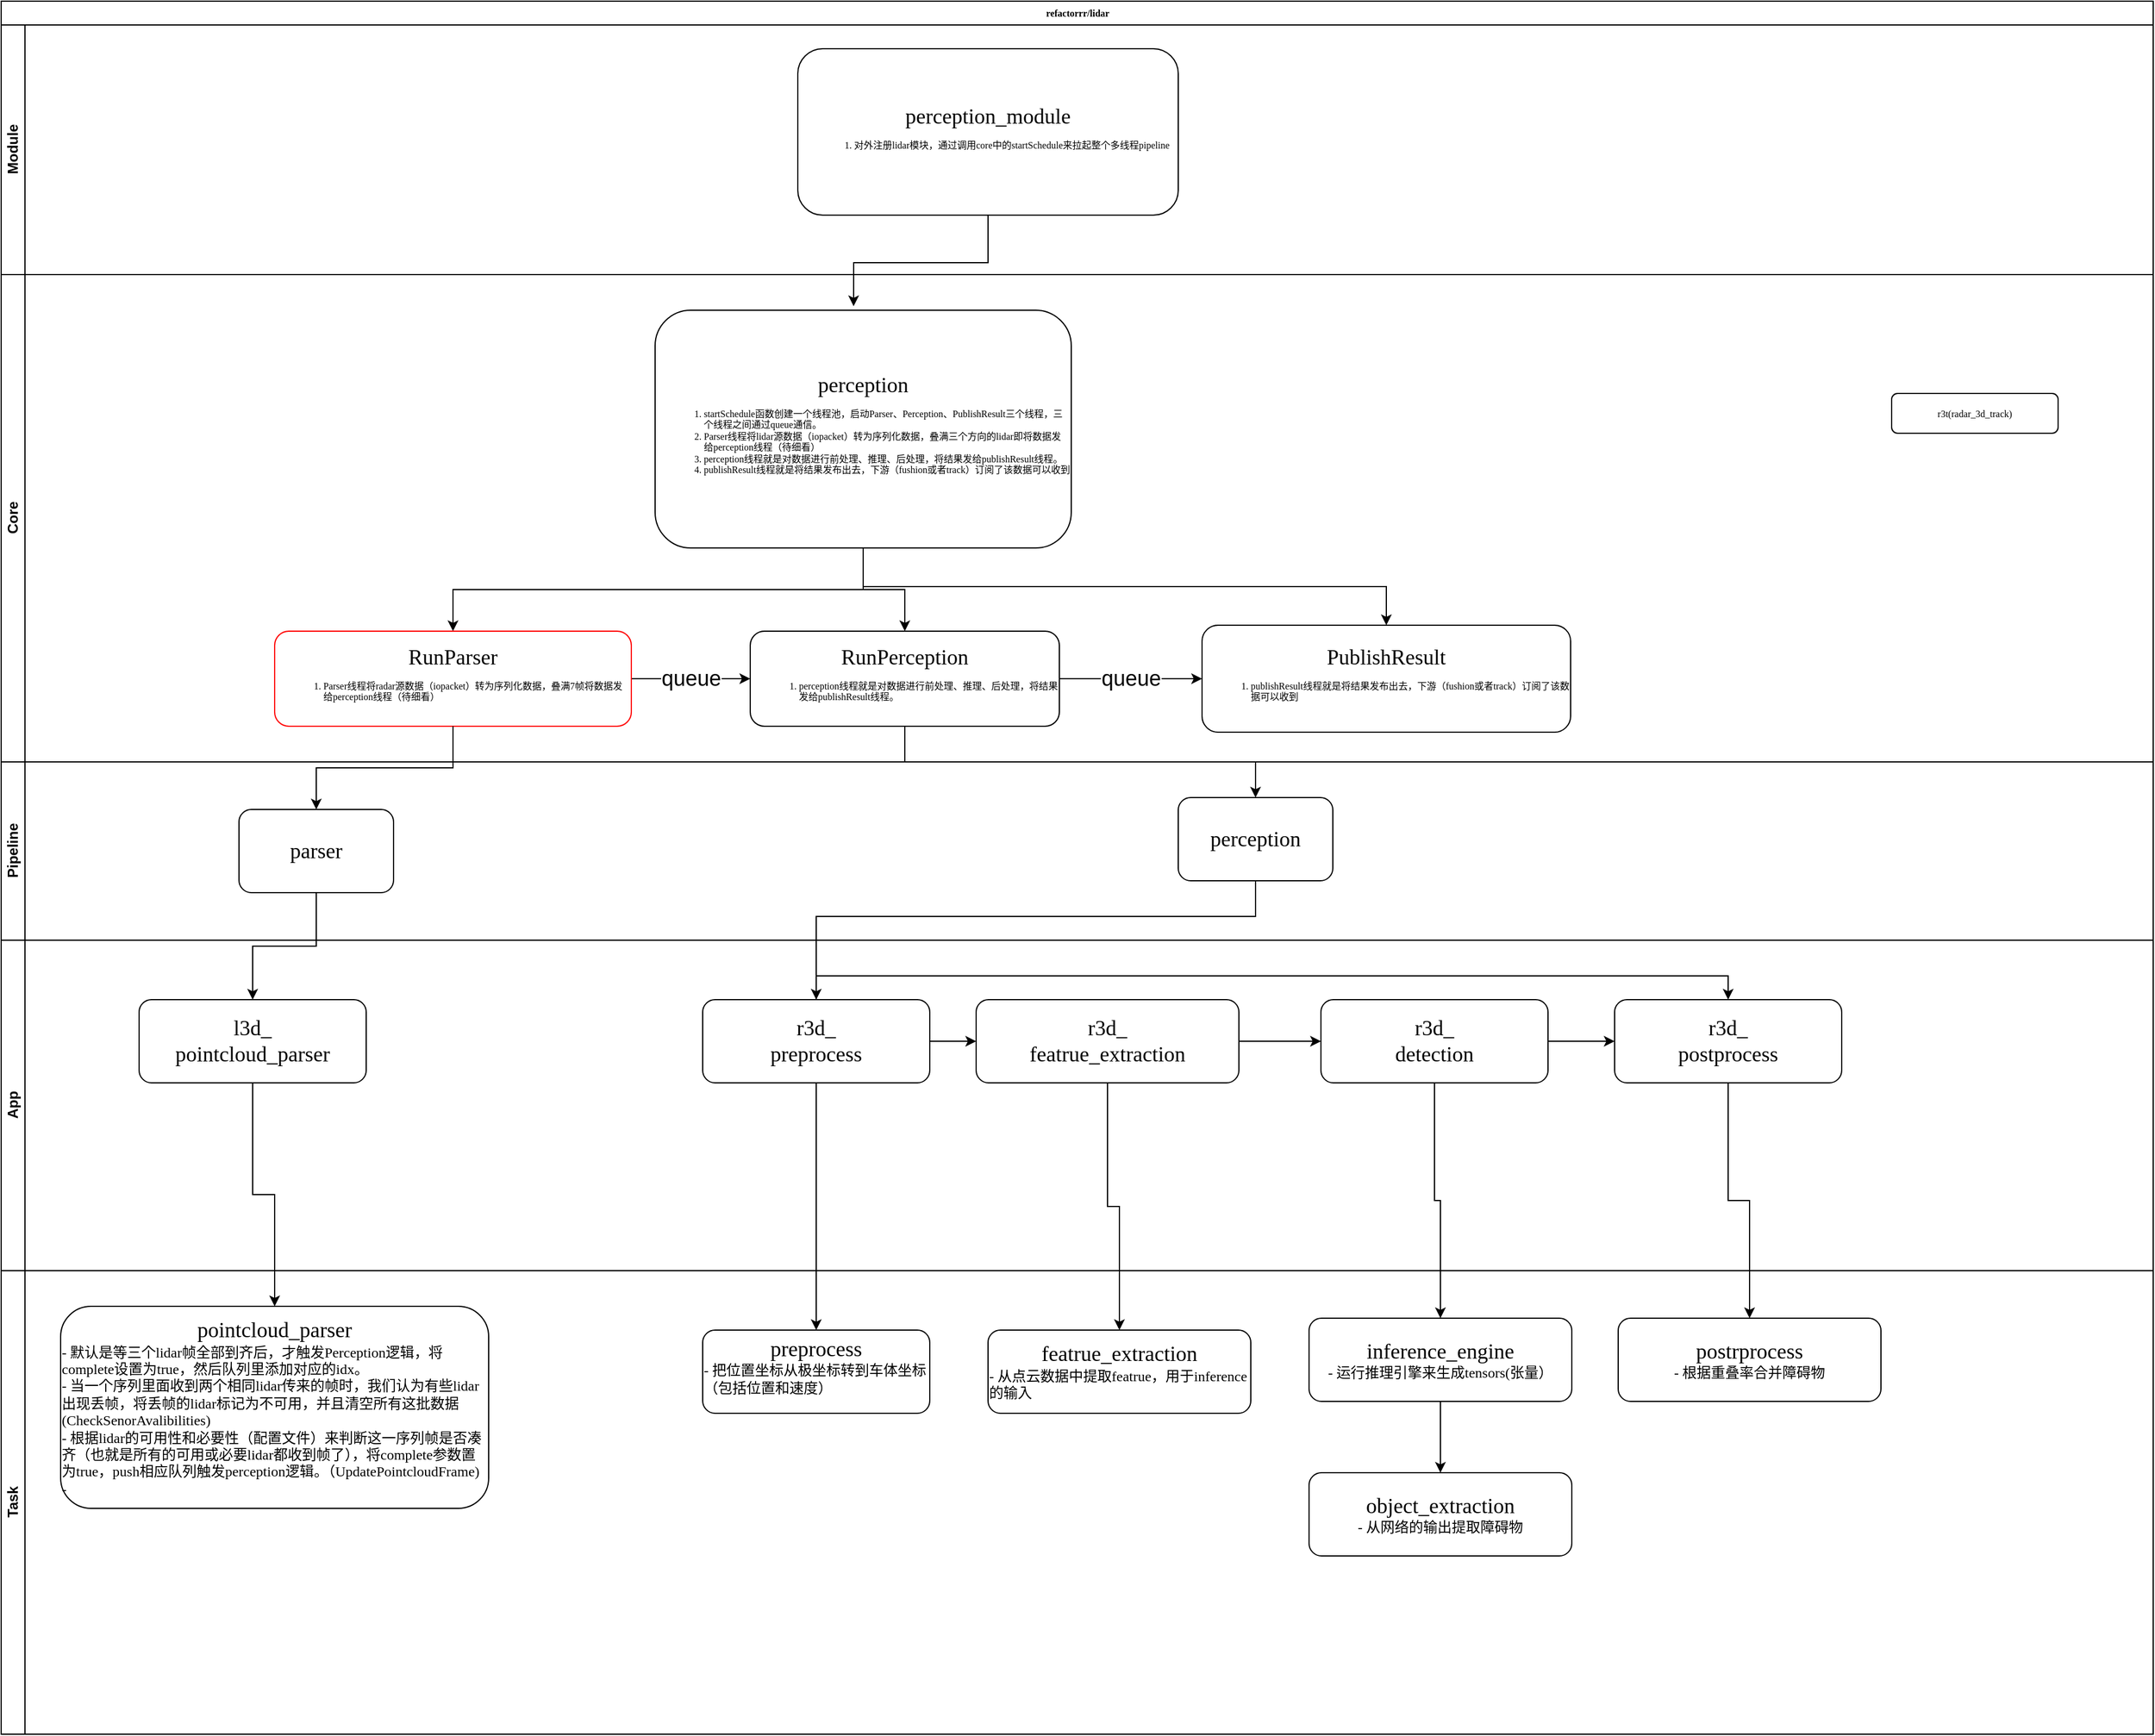 <mxfile version="20.4.0" type="github" pages="2">
  <diagram id="prtHgNgQTEPvFCAcTncT" name="lidar">
    <mxGraphModel dx="901" dy="589" grid="1" gridSize="10" guides="1" tooltips="1" connect="1" arrows="1" fold="1" page="1" pageScale="1" pageWidth="827" pageHeight="1169" math="0" shadow="0">
      <root>
        <mxCell id="0" />
        <mxCell id="1" parent="0" />
        <mxCell id="i9hTqn1LafawCwxlMAOP-1" value="refactorrr/lidar" style="swimlane;html=1;childLayout=stackLayout;horizontal=1;startSize=20;horizontalStack=0;rounded=0;shadow=0;labelBackgroundColor=none;strokeWidth=1;fontFamily=Verdana;fontSize=8;align=center;" vertex="1" parent="1">
          <mxGeometry x="520" y="210" width="1810" height="1458" as="geometry">
            <mxRectangle x="20" y="870" width="70" height="30" as="alternateBounds" />
          </mxGeometry>
        </mxCell>
        <mxCell id="i9hTqn1LafawCwxlMAOP-2" value="Module" style="swimlane;html=1;startSize=20;horizontal=0;" vertex="1" parent="i9hTqn1LafawCwxlMAOP-1">
          <mxGeometry y="20" width="1810" height="210" as="geometry">
            <mxRectangle y="20" width="680" height="30" as="alternateBounds" />
          </mxGeometry>
        </mxCell>
        <mxCell id="i9hTqn1LafawCwxlMAOP-3" value="&lt;font style=&quot;font-size: 18px;&quot;&gt;perception_module&lt;/font&gt;&lt;br&gt;&lt;div style=&quot;text-align: left;&quot;&gt;&lt;ol&gt;&lt;li&gt;对外注册lidar模块，通过调用core中的startSchedule来拉起整个多线程pipeline&lt;/li&gt;&lt;/ol&gt;&lt;/div&gt;" style="rounded=1;whiteSpace=wrap;html=1;shadow=0;labelBackgroundColor=none;strokeWidth=1;fontFamily=Verdana;fontSize=8;align=center;" vertex="1" parent="i9hTqn1LafawCwxlMAOP-2">
          <mxGeometry x="670" y="20" width="320" height="140" as="geometry" />
        </mxCell>
        <mxCell id="i9hTqn1LafawCwxlMAOP-4" value="Core" style="swimlane;html=1;startSize=20;horizontal=0;" vertex="1" parent="i9hTqn1LafawCwxlMAOP-1">
          <mxGeometry y="230" width="1810" height="410" as="geometry">
            <mxRectangle y="20" width="680" height="30" as="alternateBounds" />
          </mxGeometry>
        </mxCell>
        <mxCell id="i9hTqn1LafawCwxlMAOP-5" value="r3t(radar_3d_track)" style="rounded=1;whiteSpace=wrap;html=1;shadow=0;labelBackgroundColor=none;strokeWidth=1;fontFamily=Verdana;fontSize=8;align=center;" vertex="1" parent="i9hTqn1LafawCwxlMAOP-4">
          <mxGeometry x="1590" y="100" width="140" height="33.5" as="geometry" />
        </mxCell>
        <mxCell id="i9hTqn1LafawCwxlMAOP-6" style="edgeStyle=orthogonalEdgeStyle;rounded=0;orthogonalLoop=1;jettySize=auto;html=1;exitX=0.5;exitY=1;exitDx=0;exitDy=0;entryX=0.5;entryY=0;entryDx=0;entryDy=0;fontSize=18;" edge="1" parent="i9hTqn1LafawCwxlMAOP-4" source="i9hTqn1LafawCwxlMAOP-9" target="i9hTqn1LafawCwxlMAOP-13">
          <mxGeometry relative="1" as="geometry" />
        </mxCell>
        <mxCell id="i9hTqn1LafawCwxlMAOP-7" style="edgeStyle=orthogonalEdgeStyle;rounded=0;orthogonalLoop=1;jettySize=auto;html=1;exitX=0.5;exitY=1;exitDx=0;exitDy=0;fontSize=18;" edge="1" parent="i9hTqn1LafawCwxlMAOP-4" source="i9hTqn1LafawCwxlMAOP-9" target="i9hTqn1LafawCwxlMAOP-11">
          <mxGeometry relative="1" as="geometry" />
        </mxCell>
        <mxCell id="i9hTqn1LafawCwxlMAOP-8" style="edgeStyle=orthogonalEdgeStyle;rounded=0;orthogonalLoop=1;jettySize=auto;html=1;exitX=0.5;exitY=1;exitDx=0;exitDy=0;fontSize=18;" edge="1" parent="i9hTqn1LafawCwxlMAOP-4" source="i9hTqn1LafawCwxlMAOP-9" target="i9hTqn1LafawCwxlMAOP-14">
          <mxGeometry relative="1" as="geometry" />
        </mxCell>
        <mxCell id="i9hTqn1LafawCwxlMAOP-9" value="&lt;font style=&quot;font-size: 18px;&quot;&gt;perception&lt;/font&gt;&lt;br&gt;&lt;div style=&quot;text-align: left;&quot;&gt;&lt;ol&gt;&lt;li&gt;&lt;span style=&quot;background-color: initial;&quot;&gt;startSchedule函数创建一个线程池，启动Parser、Perception、PublishResult三个线程，三个线程之间通过queue通信。&lt;/span&gt;&lt;/li&gt;&lt;li&gt;&lt;span style=&quot;background-color: initial;&quot;&gt;Parser线程将lidar源数据（iopacket）转为序列化数据，叠满三个方向的lidar即将数据发给perception线程（待细看）&lt;/span&gt;&lt;/li&gt;&lt;li&gt;&lt;span style=&quot;background-color: initial;&quot;&gt;perception线程就是对数据进行前处理、推理、后处理，将结果发给publishResult线程。&lt;/span&gt;&lt;/li&gt;&lt;li&gt;&lt;span style=&quot;background-color: initial;&quot;&gt;publishResult线程就是将结果发布出去，下游（fushion或者track）订阅了该数据可以收到&lt;/span&gt;&lt;/li&gt;&lt;/ol&gt;&lt;/div&gt;" style="rounded=1;whiteSpace=wrap;html=1;shadow=0;labelBackgroundColor=none;strokeWidth=1;fontFamily=Verdana;fontSize=8;align=center;" vertex="1" parent="i9hTqn1LafawCwxlMAOP-4">
          <mxGeometry x="550" y="30" width="350" height="200" as="geometry" />
        </mxCell>
        <mxCell id="i9hTqn1LafawCwxlMAOP-10" value="queue" style="edgeStyle=orthogonalEdgeStyle;rounded=0;orthogonalLoop=1;jettySize=auto;html=1;exitX=1;exitY=0.5;exitDx=0;exitDy=0;entryX=0;entryY=0.5;entryDx=0;entryDy=0;fontSize=18;" edge="1" parent="i9hTqn1LafawCwxlMAOP-4" source="i9hTqn1LafawCwxlMAOP-11" target="i9hTqn1LafawCwxlMAOP-14">
          <mxGeometry relative="1" as="geometry" />
        </mxCell>
        <mxCell id="i9hTqn1LafawCwxlMAOP-11" value="&lt;font style=&quot;font-size: 18px;&quot;&gt;RunPerception&lt;/font&gt;&lt;br&gt;&lt;div style=&quot;text-align: left;&quot;&gt;&lt;ol&gt;&lt;li&gt;&lt;span style=&quot;background-color: initial;&quot;&gt;perception线程就是对数据进行前处理、推理、后处理，将结果发给publishResult线程。&lt;/span&gt;&lt;br&gt;&lt;/li&gt;&lt;/ol&gt;&lt;/div&gt;" style="rounded=1;whiteSpace=wrap;html=1;shadow=0;labelBackgroundColor=none;strokeWidth=1;fontFamily=Verdana;fontSize=8;align=center;" vertex="1" parent="i9hTqn1LafawCwxlMAOP-4">
          <mxGeometry x="630" y="300" width="260" height="80" as="geometry" />
        </mxCell>
        <mxCell id="i9hTqn1LafawCwxlMAOP-12" value="queue" style="edgeStyle=orthogonalEdgeStyle;rounded=0;orthogonalLoop=1;jettySize=auto;html=1;exitX=1;exitY=0.5;exitDx=0;exitDy=0;entryX=0;entryY=0.5;entryDx=0;entryDy=0;fontSize=18;" edge="1" parent="i9hTqn1LafawCwxlMAOP-4" source="i9hTqn1LafawCwxlMAOP-13" target="i9hTqn1LafawCwxlMAOP-11">
          <mxGeometry relative="1" as="geometry" />
        </mxCell>
        <mxCell id="i9hTqn1LafawCwxlMAOP-13" value="&lt;font style=&quot;font-size: 18px;&quot;&gt;RunParser&lt;/font&gt;&lt;br&gt;&lt;div style=&quot;text-align: left;&quot;&gt;&lt;ol&gt;&lt;li&gt;&lt;span style=&quot;background-color: initial;&quot;&gt;Parser线程将radar源数据（iopacket）转为序列化数据，叠满7帧将数据发给perception线程（待细看）&lt;/span&gt;&lt;br&gt;&lt;/li&gt;&lt;/ol&gt;&lt;/div&gt;" style="rounded=1;whiteSpace=wrap;html=1;shadow=0;labelBackgroundColor=none;strokeWidth=1;fontFamily=Verdana;fontSize=8;align=center;strokeColor=#FF0000;" vertex="1" parent="i9hTqn1LafawCwxlMAOP-4">
          <mxGeometry x="230" y="300" width="300" height="80" as="geometry" />
        </mxCell>
        <mxCell id="i9hTqn1LafawCwxlMAOP-14" value="&lt;font style=&quot;font-size: 18px;&quot;&gt;PublishResult&lt;/font&gt;&lt;br&gt;&lt;div style=&quot;text-align: left;&quot;&gt;&lt;ol&gt;&lt;li&gt;&lt;span style=&quot;background-color: initial;&quot;&gt;publishResult线程就是将结果发布出去，下游（fushion或者track）订阅了该数据可以收到&lt;/span&gt;&lt;br&gt;&lt;/li&gt;&lt;/ol&gt;&lt;/div&gt;" style="rounded=1;whiteSpace=wrap;html=1;shadow=0;labelBackgroundColor=none;strokeWidth=1;fontFamily=Verdana;fontSize=8;align=center;" vertex="1" parent="i9hTqn1LafawCwxlMAOP-4">
          <mxGeometry x="1010" y="295" width="310" height="90" as="geometry" />
        </mxCell>
        <mxCell id="i9hTqn1LafawCwxlMAOP-15" value="Pipeline" style="swimlane;html=1;startSize=20;horizontal=0;" vertex="1" parent="i9hTqn1LafawCwxlMAOP-1">
          <mxGeometry y="640" width="1810" height="150" as="geometry">
            <mxRectangle y="20" width="680" height="30" as="alternateBounds" />
          </mxGeometry>
        </mxCell>
        <mxCell id="i9hTqn1LafawCwxlMAOP-16" value="&lt;font style=&quot;font-size: 18px;&quot;&gt;parser&lt;br&gt;&lt;/font&gt;" style="rounded=1;whiteSpace=wrap;html=1;shadow=0;labelBackgroundColor=none;strokeWidth=1;fontFamily=Verdana;fontSize=8;align=center;" vertex="1" parent="i9hTqn1LafawCwxlMAOP-15">
          <mxGeometry x="200" y="40" width="130" height="70" as="geometry" />
        </mxCell>
        <mxCell id="i9hTqn1LafawCwxlMAOP-17" value="&lt;font style=&quot;font-size: 18px;&quot;&gt;perception&lt;br&gt;&lt;/font&gt;" style="rounded=1;whiteSpace=wrap;html=1;shadow=0;labelBackgroundColor=none;strokeWidth=1;fontFamily=Verdana;fontSize=8;align=center;" vertex="1" parent="i9hTqn1LafawCwxlMAOP-15">
          <mxGeometry x="990" y="30" width="130" height="70" as="geometry" />
        </mxCell>
        <mxCell id="i9hTqn1LafawCwxlMAOP-18" value="App" style="swimlane;html=1;startSize=20;horizontal=0;" vertex="1" parent="i9hTqn1LafawCwxlMAOP-1">
          <mxGeometry y="790" width="1810" height="278" as="geometry" />
        </mxCell>
        <mxCell id="i9hTqn1LafawCwxlMAOP-20" value="&lt;font style=&quot;font-size: 18px;&quot;&gt;l3d_&lt;br&gt;pointcloud_parser&lt;br&gt;&lt;/font&gt;" style="rounded=1;whiteSpace=wrap;html=1;shadow=0;labelBackgroundColor=none;strokeWidth=1;fontFamily=Verdana;fontSize=8;align=center;" vertex="1" parent="i9hTqn1LafawCwxlMAOP-18">
          <mxGeometry x="116" y="50" width="191" height="70" as="geometry" />
        </mxCell>
        <mxCell id="i9hTqn1LafawCwxlMAOP-22" style="edgeStyle=orthogonalEdgeStyle;rounded=0;orthogonalLoop=1;jettySize=auto;html=1;exitX=1;exitY=0.5;exitDx=0;exitDy=0;entryX=0;entryY=0.5;entryDx=0;entryDy=0;fontSize=12;" edge="1" parent="i9hTqn1LafawCwxlMAOP-18" source="i9hTqn1LafawCwxlMAOP-24" target="i9hTqn1LafawCwxlMAOP-26">
          <mxGeometry relative="1" as="geometry" />
        </mxCell>
        <mxCell id="i9hTqn1LafawCwxlMAOP-23" style="edgeStyle=orthogonalEdgeStyle;rounded=0;orthogonalLoop=1;jettySize=auto;html=1;exitX=0.5;exitY=0;exitDx=0;exitDy=0;entryX=0.5;entryY=0;entryDx=0;entryDy=0;fontSize=12;" edge="1" parent="i9hTqn1LafawCwxlMAOP-18" source="i9hTqn1LafawCwxlMAOP-24" target="i9hTqn1LafawCwxlMAOP-29">
          <mxGeometry relative="1" as="geometry" />
        </mxCell>
        <mxCell id="i9hTqn1LafawCwxlMAOP-24" value="&lt;font style=&quot;font-size: 18px;&quot;&gt;r3d_&lt;br&gt;preprocess&lt;br&gt;&lt;/font&gt;" style="rounded=1;whiteSpace=wrap;html=1;shadow=0;labelBackgroundColor=none;strokeWidth=1;fontFamily=Verdana;fontSize=8;align=center;" vertex="1" parent="i9hTqn1LafawCwxlMAOP-18">
          <mxGeometry x="590" y="50" width="191" height="70" as="geometry" />
        </mxCell>
        <mxCell id="i9hTqn1LafawCwxlMAOP-25" style="edgeStyle=orthogonalEdgeStyle;rounded=0;orthogonalLoop=1;jettySize=auto;html=1;exitX=1;exitY=0.5;exitDx=0;exitDy=0;entryX=0;entryY=0.5;entryDx=0;entryDy=0;fontSize=12;" edge="1" parent="i9hTqn1LafawCwxlMAOP-18" source="i9hTqn1LafawCwxlMAOP-26" target="i9hTqn1LafawCwxlMAOP-28">
          <mxGeometry relative="1" as="geometry" />
        </mxCell>
        <mxCell id="i9hTqn1LafawCwxlMAOP-26" value="&lt;font style=&quot;font-size: 18px;&quot;&gt;r3d_&lt;br&gt;featrue_extraction&lt;br&gt;&lt;/font&gt;" style="rounded=1;whiteSpace=wrap;html=1;shadow=0;labelBackgroundColor=none;strokeWidth=1;fontFamily=Verdana;fontSize=8;align=center;" vertex="1" parent="i9hTqn1LafawCwxlMAOP-18">
          <mxGeometry x="820" y="50" width="221" height="70" as="geometry" />
        </mxCell>
        <mxCell id="i9hTqn1LafawCwxlMAOP-27" style="edgeStyle=orthogonalEdgeStyle;rounded=0;orthogonalLoop=1;jettySize=auto;html=1;exitX=1;exitY=0.5;exitDx=0;exitDy=0;entryX=0;entryY=0.5;entryDx=0;entryDy=0;fontSize=12;" edge="1" parent="i9hTqn1LafawCwxlMAOP-18" source="i9hTqn1LafawCwxlMAOP-28" target="i9hTqn1LafawCwxlMAOP-29">
          <mxGeometry relative="1" as="geometry" />
        </mxCell>
        <mxCell id="i9hTqn1LafawCwxlMAOP-28" value="&lt;font style=&quot;font-size: 18px;&quot;&gt;r3d_&lt;br&gt;detection&lt;br&gt;&lt;/font&gt;" style="rounded=1;whiteSpace=wrap;html=1;shadow=0;labelBackgroundColor=none;strokeWidth=1;fontFamily=Verdana;fontSize=8;align=center;" vertex="1" parent="i9hTqn1LafawCwxlMAOP-18">
          <mxGeometry x="1110" y="50" width="191" height="70" as="geometry" />
        </mxCell>
        <mxCell id="i9hTqn1LafawCwxlMAOP-29" value="&lt;font style=&quot;font-size: 18px;&quot;&gt;r3d_&lt;br&gt;postprocess&lt;br&gt;&lt;/font&gt;" style="rounded=1;whiteSpace=wrap;html=1;shadow=0;labelBackgroundColor=none;strokeWidth=1;fontFamily=Verdana;fontSize=8;align=center;" vertex="1" parent="i9hTqn1LafawCwxlMAOP-18">
          <mxGeometry x="1357" y="50" width="191" height="70" as="geometry" />
        </mxCell>
        <mxCell id="i9hTqn1LafawCwxlMAOP-30" value="Task" style="swimlane;html=1;startSize=20;horizontal=0;" vertex="1" parent="i9hTqn1LafawCwxlMAOP-1">
          <mxGeometry y="1068" width="1810" height="390" as="geometry" />
        </mxCell>
        <mxCell id="i9hTqn1LafawCwxlMAOP-32" value="&lt;font style=&quot;&quot;&gt;&lt;span style=&quot;font-size: 18px;&quot;&gt;pointcloud_parser&lt;/span&gt;&lt;br&gt;&lt;div style=&quot;font-size: 12px; text-align: left;&quot;&gt;&lt;span style=&quot;background-color: initial;&quot;&gt;- 默认是等三个lidar帧全部到齐后，才&lt;/span&gt;&lt;span style=&quot;background-color: initial;&quot;&gt;触发Perception逻辑，将complete设置为true，然后队列里添加对应的idx。&lt;/span&gt;&lt;/div&gt;&lt;div style=&quot;font-size: 12px; text-align: left;&quot;&gt;- 当一个序列里面收到两个相同lidar传来的帧时，我们认为有些lidar出现丢帧，将丢帧的lidar标记为不可用，并且清空所有这批数据(CheckSenorAvalibilities)&lt;/div&gt;&lt;div style=&quot;font-size: 12px; text-align: left;&quot;&gt;- 根据lidar的可用性和必要性（配置文件）来判断这一序列帧是否凑齐（也就是所有的可用或必要lidar都收到帧了），将complete参数置为true，push相应队列触发&lt;span style=&quot;background-color: initial;&quot;&gt;perception逻辑。（UpdatePointcloudFrame)&lt;/span&gt;&lt;/div&gt;&lt;div style=&quot;font-size: 12px; text-align: left;&quot;&gt;&lt;span style=&quot;background-color: initial;&quot;&gt;-&amp;nbsp;&lt;/span&gt;&lt;/div&gt;&lt;/font&gt;" style="rounded=1;whiteSpace=wrap;html=1;shadow=0;labelBackgroundColor=none;strokeWidth=1;fontFamily=Verdana;fontSize=8;align=center;" vertex="1" parent="i9hTqn1LafawCwxlMAOP-30">
          <mxGeometry x="50" y="30" width="360" height="170" as="geometry" />
        </mxCell>
        <mxCell id="i9hTqn1LafawCwxlMAOP-33" value="&lt;font style=&quot;&quot;&gt;&lt;span style=&quot;font-size: 18px;&quot;&gt;preprocess&lt;/span&gt;&lt;br&gt;&lt;div style=&quot;text-align: left;&quot;&gt;&lt;span style=&quot;background-color: initial;&quot;&gt;&lt;font style=&quot;font-size: 12px;&quot;&gt;- 把位置坐标从极坐标转到车体坐标（包括位置和速度）&lt;/font&gt;&lt;/span&gt;&lt;/div&gt;&lt;br&gt;&lt;/font&gt;" style="rounded=1;whiteSpace=wrap;html=1;shadow=0;labelBackgroundColor=none;strokeWidth=1;fontFamily=Verdana;fontSize=8;align=center;" vertex="1" parent="i9hTqn1LafawCwxlMAOP-30">
          <mxGeometry x="590" y="50" width="191" height="70" as="geometry" />
        </mxCell>
        <mxCell id="i9hTqn1LafawCwxlMAOP-34" value="&lt;font style=&quot;&quot;&gt;&lt;span style=&quot;font-size: 18px;&quot;&gt;featrue_extraction&lt;/span&gt;&lt;br&gt;&lt;div style=&quot;text-align: left;&quot;&gt;&lt;span style=&quot;background-color: initial;&quot;&gt;&lt;font style=&quot;font-size: 12px;&quot;&gt;- 从点云数据中提取featrue，用于inference的输入&lt;/font&gt;&lt;/span&gt;&lt;/div&gt;&lt;/font&gt;" style="rounded=1;whiteSpace=wrap;html=1;shadow=0;labelBackgroundColor=none;strokeWidth=1;fontFamily=Verdana;fontSize=8;align=center;" vertex="1" parent="i9hTqn1LafawCwxlMAOP-30">
          <mxGeometry x="830" y="50" width="221" height="70" as="geometry" />
        </mxCell>
        <mxCell id="i9hTqn1LafawCwxlMAOP-35" style="edgeStyle=orthogonalEdgeStyle;rounded=0;orthogonalLoop=1;jettySize=auto;html=1;exitX=0.5;exitY=1;exitDx=0;exitDy=0;entryX=0.5;entryY=0;entryDx=0;entryDy=0;fontSize=12;" edge="1" parent="i9hTqn1LafawCwxlMAOP-30" source="i9hTqn1LafawCwxlMAOP-36" target="i9hTqn1LafawCwxlMAOP-37">
          <mxGeometry relative="1" as="geometry" />
        </mxCell>
        <mxCell id="i9hTqn1LafawCwxlMAOP-36" value="&lt;font style=&quot;&quot;&gt;&lt;span style=&quot;font-size: 18px;&quot;&gt;inference_engine&lt;/span&gt;&lt;br&gt;&lt;div style=&quot;text-align: left;&quot;&gt;&lt;span style=&quot;background-color: initial;&quot;&gt;&lt;font style=&quot;font-size: 12px;&quot;&gt;- 运行推理引擎来生成tensors(张量）&lt;/font&gt;&lt;/span&gt;&lt;/div&gt;&lt;/font&gt;" style="rounded=1;whiteSpace=wrap;html=1;shadow=0;labelBackgroundColor=none;strokeWidth=1;fontFamily=Verdana;fontSize=8;align=center;" vertex="1" parent="i9hTqn1LafawCwxlMAOP-30">
          <mxGeometry x="1100" y="40" width="221" height="70" as="geometry" />
        </mxCell>
        <mxCell id="i9hTqn1LafawCwxlMAOP-37" value="&lt;font style=&quot;&quot;&gt;&lt;span style=&quot;font-size: 18px;&quot;&gt;object_extraction&lt;/span&gt;&lt;br&gt;&lt;div style=&quot;text-align: left;&quot;&gt;&lt;span style=&quot;background-color: initial;&quot;&gt;&lt;font style=&quot;font-size: 12px;&quot;&gt;- 从网络的输出提取障碍物&lt;/font&gt;&lt;/span&gt;&lt;/div&gt;&lt;/font&gt;" style="rounded=1;whiteSpace=wrap;html=1;shadow=0;labelBackgroundColor=none;strokeWidth=1;fontFamily=Verdana;fontSize=8;align=center;" vertex="1" parent="i9hTqn1LafawCwxlMAOP-30">
          <mxGeometry x="1100" y="170" width="221" height="70" as="geometry" />
        </mxCell>
        <mxCell id="i9hTqn1LafawCwxlMAOP-38" value="&lt;font style=&quot;&quot;&gt;&lt;span style=&quot;font-size: 18px;&quot;&gt;postrprocess&lt;/span&gt;&lt;br&gt;&lt;div style=&quot;text-align: left;&quot;&gt;&lt;span style=&quot;background-color: initial;&quot;&gt;&lt;font style=&quot;font-size: 12px;&quot;&gt;- 根据重叠率合并障碍物&lt;/font&gt;&lt;/span&gt;&lt;/div&gt;&lt;/font&gt;" style="rounded=1;whiteSpace=wrap;html=1;shadow=0;labelBackgroundColor=none;strokeWidth=1;fontFamily=Verdana;fontSize=8;align=center;" vertex="1" parent="i9hTqn1LafawCwxlMAOP-30">
          <mxGeometry x="1360" y="40" width="221" height="70" as="geometry" />
        </mxCell>
        <mxCell id="i9hTqn1LafawCwxlMAOP-39" style="edgeStyle=orthogonalEdgeStyle;rounded=0;orthogonalLoop=1;jettySize=auto;html=1;entryX=0.5;entryY=0;entryDx=0;entryDy=0;fontSize=18;" edge="1" parent="i9hTqn1LafawCwxlMAOP-1" source="i9hTqn1LafawCwxlMAOP-16" target="i9hTqn1LafawCwxlMAOP-20">
          <mxGeometry relative="1" as="geometry" />
        </mxCell>
        <mxCell id="i9hTqn1LafawCwxlMAOP-42" style="edgeStyle=orthogonalEdgeStyle;rounded=0;orthogonalLoop=1;jettySize=auto;html=1;exitX=0.5;exitY=1;exitDx=0;exitDy=0;entryX=0.5;entryY=0;entryDx=0;entryDy=0;fontSize=18;" edge="1" parent="i9hTqn1LafawCwxlMAOP-1" source="i9hTqn1LafawCwxlMAOP-13" target="i9hTqn1LafawCwxlMAOP-16">
          <mxGeometry relative="1" as="geometry" />
        </mxCell>
        <mxCell id="i9hTqn1LafawCwxlMAOP-43" style="edgeStyle=orthogonalEdgeStyle;rounded=0;orthogonalLoop=1;jettySize=auto;html=1;exitX=0.5;exitY=1;exitDx=0;exitDy=0;fontSize=18;" edge="1" parent="i9hTqn1LafawCwxlMAOP-1" source="i9hTqn1LafawCwxlMAOP-11" target="i9hTqn1LafawCwxlMAOP-17">
          <mxGeometry relative="1" as="geometry" />
        </mxCell>
        <mxCell id="i9hTqn1LafawCwxlMAOP-44" style="edgeStyle=orthogonalEdgeStyle;rounded=0;orthogonalLoop=1;jettySize=auto;html=1;exitX=0.5;exitY=1;exitDx=0;exitDy=0;entryX=0.5;entryY=0;entryDx=0;entryDy=0;fontSize=18;" edge="1" parent="i9hTqn1LafawCwxlMAOP-1" source="i9hTqn1LafawCwxlMAOP-17" target="i9hTqn1LafawCwxlMAOP-24">
          <mxGeometry relative="1" as="geometry">
            <Array as="points">
              <mxPoint x="1055" y="770" />
              <mxPoint x="686" y="770" />
            </Array>
          </mxGeometry>
        </mxCell>
        <mxCell id="i9hTqn1LafawCwxlMAOP-45" style="edgeStyle=orthogonalEdgeStyle;rounded=0;orthogonalLoop=1;jettySize=auto;html=1;exitX=0.5;exitY=1;exitDx=0;exitDy=0;entryX=0.5;entryY=0;entryDx=0;entryDy=0;fontSize=18;" edge="1" parent="i9hTqn1LafawCwxlMAOP-1" source="i9hTqn1LafawCwxlMAOP-24" target="i9hTqn1LafawCwxlMAOP-33">
          <mxGeometry relative="1" as="geometry" />
        </mxCell>
        <mxCell id="i9hTqn1LafawCwxlMAOP-46" style="edgeStyle=orthogonalEdgeStyle;rounded=0;orthogonalLoop=1;jettySize=auto;html=1;exitX=0.5;exitY=1;exitDx=0;exitDy=0;fontSize=12;" edge="1" parent="i9hTqn1LafawCwxlMAOP-1" source="i9hTqn1LafawCwxlMAOP-26" target="i9hTqn1LafawCwxlMAOP-34">
          <mxGeometry relative="1" as="geometry" />
        </mxCell>
        <mxCell id="i9hTqn1LafawCwxlMAOP-47" style="edgeStyle=orthogonalEdgeStyle;rounded=0;orthogonalLoop=1;jettySize=auto;html=1;exitX=0.5;exitY=1;exitDx=0;exitDy=0;entryX=0.5;entryY=0;entryDx=0;entryDy=0;fontSize=12;" edge="1" parent="i9hTqn1LafawCwxlMAOP-1" source="i9hTqn1LafawCwxlMAOP-28" target="i9hTqn1LafawCwxlMAOP-36">
          <mxGeometry relative="1" as="geometry" />
        </mxCell>
        <mxCell id="i9hTqn1LafawCwxlMAOP-48" style="edgeStyle=orthogonalEdgeStyle;rounded=0;orthogonalLoop=1;jettySize=auto;html=1;exitX=0.5;exitY=1;exitDx=0;exitDy=0;fontSize=12;" edge="1" parent="i9hTqn1LafawCwxlMAOP-1" source="i9hTqn1LafawCwxlMAOP-29" target="i9hTqn1LafawCwxlMAOP-38">
          <mxGeometry relative="1" as="geometry" />
        </mxCell>
        <mxCell id="i9hTqn1LafawCwxlMAOP-49" style="edgeStyle=orthogonalEdgeStyle;rounded=0;orthogonalLoop=1;jettySize=auto;html=1;exitX=0.5;exitY=1;exitDx=0;exitDy=0;entryX=0.477;entryY=-0.017;entryDx=0;entryDy=0;entryPerimeter=0;fontSize=12;" edge="1" parent="i9hTqn1LafawCwxlMAOP-1" source="i9hTqn1LafawCwxlMAOP-3" target="i9hTqn1LafawCwxlMAOP-9">
          <mxGeometry relative="1" as="geometry" />
        </mxCell>
        <mxCell id="i9hTqn1LafawCwxlMAOP-50" style="edgeStyle=orthogonalEdgeStyle;rounded=0;orthogonalLoop=1;jettySize=auto;html=1;exitX=0.5;exitY=1;exitDx=0;exitDy=0;entryX=0.5;entryY=0;entryDx=0;entryDy=0;fontSize=12;" edge="1" parent="i9hTqn1LafawCwxlMAOP-1" source="i9hTqn1LafawCwxlMAOP-20" target="i9hTqn1LafawCwxlMAOP-32">
          <mxGeometry relative="1" as="geometry" />
        </mxCell>
      </root>
    </mxGraphModel>
  </diagram>
  <diagram id="Sb44eqpUz6qDXengAbje" name="radar_nn">
    <mxGraphModel dx="1001" dy="654" grid="1" gridSize="10" guides="1" tooltips="1" connect="1" arrows="1" fold="1" page="1" pageScale="1" pageWidth="827" pageHeight="1169" math="0" shadow="0">
      <root>
        <mxCell id="0" />
        <mxCell id="1" parent="0" />
        <mxCell id="dRzGXTFHlpWNeI_Sd_36-51" value="refactorrr/Radar_nn" style="swimlane;html=1;childLayout=stackLayout;horizontal=1;startSize=20;horizontalStack=0;rounded=0;shadow=0;labelBackgroundColor=none;strokeWidth=1;fontFamily=Verdana;fontSize=8;align=center;" parent="1" vertex="1">
          <mxGeometry x="520" y="210" width="1810" height="1458" as="geometry">
            <mxRectangle x="20" y="870" width="70" height="30" as="alternateBounds" />
          </mxGeometry>
        </mxCell>
        <mxCell id="dRzGXTFHlpWNeI_Sd_36-52" value="Module" style="swimlane;html=1;startSize=20;horizontal=0;" parent="dRzGXTFHlpWNeI_Sd_36-51" vertex="1">
          <mxGeometry y="20" width="1810" height="210" as="geometry">
            <mxRectangle y="20" width="680" height="30" as="alternateBounds" />
          </mxGeometry>
        </mxCell>
        <mxCell id="-ngliy7KQaLx1KvYLHF3-50" value="&lt;font style=&quot;font-size: 18px;&quot;&gt;perception_module&lt;/font&gt;&lt;br&gt;&lt;div style=&quot;text-align: left;&quot;&gt;&lt;ol&gt;&lt;li&gt;对外注册radar_nn模块，通过调用core中的startSchedule来拉起整个多线程pipeline&lt;/li&gt;&lt;/ol&gt;&lt;/div&gt;" style="rounded=1;whiteSpace=wrap;html=1;shadow=0;labelBackgroundColor=none;strokeWidth=1;fontFamily=Verdana;fontSize=8;align=center;" vertex="1" parent="dRzGXTFHlpWNeI_Sd_36-52">
          <mxGeometry x="670" y="20" width="320" height="140" as="geometry" />
        </mxCell>
        <mxCell id="dRzGXTFHlpWNeI_Sd_36-106" value="Core" style="swimlane;html=1;startSize=20;horizontal=0;" parent="dRzGXTFHlpWNeI_Sd_36-51" vertex="1">
          <mxGeometry y="230" width="1810" height="410" as="geometry">
            <mxRectangle y="20" width="680" height="30" as="alternateBounds" />
          </mxGeometry>
        </mxCell>
        <mxCell id="dRzGXTFHlpWNeI_Sd_36-109" value="r3t(radar_3d_track)" style="rounded=1;whiteSpace=wrap;html=1;shadow=0;labelBackgroundColor=none;strokeWidth=1;fontFamily=Verdana;fontSize=8;align=center;" parent="dRzGXTFHlpWNeI_Sd_36-106" vertex="1">
          <mxGeometry x="1590" y="100" width="140" height="33.5" as="geometry" />
        </mxCell>
        <mxCell id="-ngliy7KQaLx1KvYLHF3-35" style="edgeStyle=orthogonalEdgeStyle;rounded=0;orthogonalLoop=1;jettySize=auto;html=1;exitX=0.5;exitY=1;exitDx=0;exitDy=0;entryX=0.5;entryY=0;entryDx=0;entryDy=0;fontSize=18;" edge="1" parent="dRzGXTFHlpWNeI_Sd_36-106" source="dRzGXTFHlpWNeI_Sd_36-111" target="-ngliy7KQaLx1KvYLHF3-29">
          <mxGeometry relative="1" as="geometry" />
        </mxCell>
        <mxCell id="-ngliy7KQaLx1KvYLHF3-36" style="edgeStyle=orthogonalEdgeStyle;rounded=0;orthogonalLoop=1;jettySize=auto;html=1;exitX=0.5;exitY=1;exitDx=0;exitDy=0;fontSize=18;" edge="1" parent="dRzGXTFHlpWNeI_Sd_36-106" source="dRzGXTFHlpWNeI_Sd_36-111" target="-ngliy7KQaLx1KvYLHF3-28">
          <mxGeometry relative="1" as="geometry" />
        </mxCell>
        <mxCell id="-ngliy7KQaLx1KvYLHF3-37" style="edgeStyle=orthogonalEdgeStyle;rounded=0;orthogonalLoop=1;jettySize=auto;html=1;exitX=0.5;exitY=1;exitDx=0;exitDy=0;fontSize=18;" edge="1" parent="dRzGXTFHlpWNeI_Sd_36-106" source="dRzGXTFHlpWNeI_Sd_36-111" target="-ngliy7KQaLx1KvYLHF3-30">
          <mxGeometry relative="1" as="geometry" />
        </mxCell>
        <mxCell id="dRzGXTFHlpWNeI_Sd_36-111" value="&lt;font style=&quot;font-size: 18px;&quot;&gt;perception&lt;/font&gt;&lt;br&gt;&lt;div style=&quot;text-align: left;&quot;&gt;&lt;ol&gt;&lt;li&gt;&lt;span style=&quot;background-color: initial;&quot;&gt;startSchedule函数创建一个线程池，启动Parser、Perception、PublishResult三个线程，三个线程之间通过queue通信。&lt;/span&gt;&lt;/li&gt;&lt;li&gt;&lt;span style=&quot;background-color: initial;&quot;&gt;Parser线程将radar源数据（iopacket）转为序列化数据，叠满7帧将数据发给perception线程（待细看）&lt;/span&gt;&lt;/li&gt;&lt;li&gt;&lt;span style=&quot;background-color: initial;&quot;&gt;perception线程就是对数据进行前处理、推理、后处理，将结果发给publishResult线程。&lt;/span&gt;&lt;/li&gt;&lt;li&gt;&lt;span style=&quot;background-color: initial;&quot;&gt;publishResult线程就是将结果发布出去，下游（fushion或者track）订阅了该数据可以收到&lt;/span&gt;&lt;/li&gt;&lt;/ol&gt;&lt;/div&gt;" style="rounded=1;whiteSpace=wrap;html=1;shadow=0;labelBackgroundColor=none;strokeWidth=1;fontFamily=Verdana;fontSize=8;align=center;" parent="dRzGXTFHlpWNeI_Sd_36-106" vertex="1">
          <mxGeometry x="550" y="30" width="350" height="200" as="geometry" />
        </mxCell>
        <mxCell id="-ngliy7KQaLx1KvYLHF3-34" value="queue" style="edgeStyle=orthogonalEdgeStyle;rounded=0;orthogonalLoop=1;jettySize=auto;html=1;exitX=1;exitY=0.5;exitDx=0;exitDy=0;entryX=0;entryY=0.5;entryDx=0;entryDy=0;fontSize=18;" edge="1" parent="dRzGXTFHlpWNeI_Sd_36-106" source="-ngliy7KQaLx1KvYLHF3-28" target="-ngliy7KQaLx1KvYLHF3-30">
          <mxGeometry relative="1" as="geometry" />
        </mxCell>
        <mxCell id="-ngliy7KQaLx1KvYLHF3-28" value="&lt;font style=&quot;font-size: 18px;&quot;&gt;RunPerception&lt;/font&gt;&lt;br&gt;&lt;div style=&quot;text-align: left;&quot;&gt;&lt;ol&gt;&lt;li&gt;&lt;span style=&quot;background-color: initial;&quot;&gt;perception线程就是对数据进行前处理、推理、后处理，将结果发给publishResult线程。&lt;/span&gt;&lt;br&gt;&lt;/li&gt;&lt;/ol&gt;&lt;/div&gt;" style="rounded=1;whiteSpace=wrap;html=1;shadow=0;labelBackgroundColor=none;strokeWidth=1;fontFamily=Verdana;fontSize=8;align=center;" vertex="1" parent="dRzGXTFHlpWNeI_Sd_36-106">
          <mxGeometry x="630" y="300" width="260" height="80" as="geometry" />
        </mxCell>
        <mxCell id="-ngliy7KQaLx1KvYLHF3-33" value="queue" style="edgeStyle=orthogonalEdgeStyle;rounded=0;orthogonalLoop=1;jettySize=auto;html=1;exitX=1;exitY=0.5;exitDx=0;exitDy=0;entryX=0;entryY=0.5;entryDx=0;entryDy=0;fontSize=18;" edge="1" parent="dRzGXTFHlpWNeI_Sd_36-106" source="-ngliy7KQaLx1KvYLHF3-29" target="-ngliy7KQaLx1KvYLHF3-28">
          <mxGeometry relative="1" as="geometry" />
        </mxCell>
        <mxCell id="-ngliy7KQaLx1KvYLHF3-29" value="&lt;font style=&quot;font-size: 18px;&quot;&gt;RunParser&lt;/font&gt;&lt;br&gt;&lt;div style=&quot;text-align: left;&quot;&gt;&lt;ol&gt;&lt;li&gt;&lt;span style=&quot;background-color: initial;&quot;&gt;Parser线程将radar源数据（iopacket）转为序列化数据，叠满7帧将数据发给perception线程（待细看）&lt;/span&gt;&lt;br&gt;&lt;/li&gt;&lt;/ol&gt;&lt;/div&gt;" style="rounded=1;whiteSpace=wrap;html=1;shadow=0;labelBackgroundColor=none;strokeWidth=1;fontFamily=Verdana;fontSize=8;align=center;strokeColor=#FF0000;" vertex="1" parent="dRzGXTFHlpWNeI_Sd_36-106">
          <mxGeometry x="230" y="300" width="300" height="80" as="geometry" />
        </mxCell>
        <mxCell id="-ngliy7KQaLx1KvYLHF3-30" value="&lt;font style=&quot;font-size: 18px;&quot;&gt;PublishResult&lt;/font&gt;&lt;br&gt;&lt;div style=&quot;text-align: left;&quot;&gt;&lt;ol&gt;&lt;li&gt;&lt;span style=&quot;background-color: initial;&quot;&gt;publishResult线程就是将结果发布出去，下游（fushion或者track）订阅了该数据可以收到&lt;/span&gt;&lt;br&gt;&lt;/li&gt;&lt;/ol&gt;&lt;/div&gt;" style="rounded=1;whiteSpace=wrap;html=1;shadow=0;labelBackgroundColor=none;strokeWidth=1;fontFamily=Verdana;fontSize=8;align=center;" vertex="1" parent="dRzGXTFHlpWNeI_Sd_36-106">
          <mxGeometry x="1010" y="295" width="310" height="90" as="geometry" />
        </mxCell>
        <mxCell id="dRzGXTFHlpWNeI_Sd_36-93" value="Pipeline" style="swimlane;html=1;startSize=20;horizontal=0;" parent="dRzGXTFHlpWNeI_Sd_36-51" vertex="1">
          <mxGeometry y="640" width="1810" height="150" as="geometry">
            <mxRectangle y="20" width="680" height="30" as="alternateBounds" />
          </mxGeometry>
        </mxCell>
        <mxCell id="-ngliy7KQaLx1KvYLHF3-1" value="&lt;font style=&quot;font-size: 18px;&quot;&gt;parser&lt;br&gt;&lt;/font&gt;" style="rounded=1;whiteSpace=wrap;html=1;shadow=0;labelBackgroundColor=none;strokeWidth=1;fontFamily=Verdana;fontSize=8;align=center;" vertex="1" parent="dRzGXTFHlpWNeI_Sd_36-93">
          <mxGeometry x="200" y="40" width="130" height="70" as="geometry" />
        </mxCell>
        <mxCell id="-ngliy7KQaLx1KvYLHF3-2" value="&lt;font style=&quot;font-size: 18px;&quot;&gt;perception&lt;br&gt;&lt;/font&gt;" style="rounded=1;whiteSpace=wrap;html=1;shadow=0;labelBackgroundColor=none;strokeWidth=1;fontFamily=Verdana;fontSize=8;align=center;" vertex="1" parent="dRzGXTFHlpWNeI_Sd_36-93">
          <mxGeometry x="990" y="30" width="130" height="70" as="geometry" />
        </mxCell>
        <mxCell id="dRzGXTFHlpWNeI_Sd_36-64" value="App" style="swimlane;html=1;startSize=20;horizontal=0;" parent="dRzGXTFHlpWNeI_Sd_36-51" vertex="1">
          <mxGeometry y="790" width="1810" height="278" as="geometry" />
        </mxCell>
        <mxCell id="-ngliy7KQaLx1KvYLHF3-21" style="edgeStyle=orthogonalEdgeStyle;rounded=0;orthogonalLoop=1;jettySize=auto;html=1;exitX=1;exitY=0.5;exitDx=0;exitDy=0;entryX=0;entryY=0.5;entryDx=0;entryDy=0;fontSize=18;" edge="1" parent="dRzGXTFHlpWNeI_Sd_36-64" source="-ngliy7KQaLx1KvYLHF3-3" target="-ngliy7KQaLx1KvYLHF3-5">
          <mxGeometry relative="1" as="geometry" />
        </mxCell>
        <mxCell id="-ngliy7KQaLx1KvYLHF3-3" value="&lt;font style=&quot;font-size: 18px;&quot;&gt;r3d_&lt;br&gt;pointcloud_parser&lt;br&gt;&lt;/font&gt;" style="rounded=1;whiteSpace=wrap;html=1;shadow=0;labelBackgroundColor=none;strokeWidth=1;fontFamily=Verdana;fontSize=8;align=center;" vertex="1" parent="dRzGXTFHlpWNeI_Sd_36-64">
          <mxGeometry x="69" y="50" width="191" height="70" as="geometry" />
        </mxCell>
        <mxCell id="-ngliy7KQaLx1KvYLHF3-5" value="&lt;font style=&quot;font-size: 18px;&quot;&gt;r3d_&lt;br&gt;sensor_checking&lt;br&gt;&lt;/font&gt;" style="rounded=1;whiteSpace=wrap;html=1;shadow=0;labelBackgroundColor=none;strokeWidth=1;fontFamily=Verdana;fontSize=8;align=center;" vertex="1" parent="dRzGXTFHlpWNeI_Sd_36-64">
          <mxGeometry x="307" y="50" width="191" height="70" as="geometry" />
        </mxCell>
        <mxCell id="-ngliy7KQaLx1KvYLHF3-40" style="edgeStyle=orthogonalEdgeStyle;rounded=0;orthogonalLoop=1;jettySize=auto;html=1;exitX=1;exitY=0.5;exitDx=0;exitDy=0;entryX=0;entryY=0.5;entryDx=0;entryDy=0;fontSize=12;" edge="1" parent="dRzGXTFHlpWNeI_Sd_36-64" source="-ngliy7KQaLx1KvYLHF3-10" target="-ngliy7KQaLx1KvYLHF3-11">
          <mxGeometry relative="1" as="geometry" />
        </mxCell>
        <mxCell id="-ngliy7KQaLx1KvYLHF3-49" style="edgeStyle=orthogonalEdgeStyle;rounded=0;orthogonalLoop=1;jettySize=auto;html=1;exitX=0.5;exitY=0;exitDx=0;exitDy=0;entryX=0.5;entryY=0;entryDx=0;entryDy=0;fontSize=12;" edge="1" parent="dRzGXTFHlpWNeI_Sd_36-64" source="-ngliy7KQaLx1KvYLHF3-10" target="-ngliy7KQaLx1KvYLHF3-13">
          <mxGeometry relative="1" as="geometry" />
        </mxCell>
        <mxCell id="-ngliy7KQaLx1KvYLHF3-10" value="&lt;font style=&quot;font-size: 18px;&quot;&gt;r3d_&lt;br&gt;preprocess&lt;br&gt;&lt;/font&gt;" style="rounded=1;whiteSpace=wrap;html=1;shadow=0;labelBackgroundColor=none;strokeWidth=1;fontFamily=Verdana;fontSize=8;align=center;" vertex="1" parent="dRzGXTFHlpWNeI_Sd_36-64">
          <mxGeometry x="590" y="50" width="191" height="70" as="geometry" />
        </mxCell>
        <mxCell id="-ngliy7KQaLx1KvYLHF3-42" style="edgeStyle=orthogonalEdgeStyle;rounded=0;orthogonalLoop=1;jettySize=auto;html=1;exitX=1;exitY=0.5;exitDx=0;exitDy=0;entryX=0;entryY=0.5;entryDx=0;entryDy=0;fontSize=12;" edge="1" parent="dRzGXTFHlpWNeI_Sd_36-64" source="-ngliy7KQaLx1KvYLHF3-11" target="-ngliy7KQaLx1KvYLHF3-12">
          <mxGeometry relative="1" as="geometry" />
        </mxCell>
        <mxCell id="-ngliy7KQaLx1KvYLHF3-11" value="&lt;font style=&quot;font-size: 18px;&quot;&gt;r3d_&lt;br&gt;featrue_extraction&lt;br&gt;&lt;/font&gt;" style="rounded=1;whiteSpace=wrap;html=1;shadow=0;labelBackgroundColor=none;strokeWidth=1;fontFamily=Verdana;fontSize=8;align=center;" vertex="1" parent="dRzGXTFHlpWNeI_Sd_36-64">
          <mxGeometry x="820" y="50" width="221" height="70" as="geometry" />
        </mxCell>
        <mxCell id="-ngliy7KQaLx1KvYLHF3-45" style="edgeStyle=orthogonalEdgeStyle;rounded=0;orthogonalLoop=1;jettySize=auto;html=1;exitX=1;exitY=0.5;exitDx=0;exitDy=0;entryX=0;entryY=0.5;entryDx=0;entryDy=0;fontSize=12;" edge="1" parent="dRzGXTFHlpWNeI_Sd_36-64" source="-ngliy7KQaLx1KvYLHF3-12" target="-ngliy7KQaLx1KvYLHF3-13">
          <mxGeometry relative="1" as="geometry" />
        </mxCell>
        <mxCell id="-ngliy7KQaLx1KvYLHF3-12" value="&lt;font style=&quot;font-size: 18px;&quot;&gt;r3d_&lt;br&gt;detection&lt;br&gt;&lt;/font&gt;" style="rounded=1;whiteSpace=wrap;html=1;shadow=0;labelBackgroundColor=none;strokeWidth=1;fontFamily=Verdana;fontSize=8;align=center;" vertex="1" parent="dRzGXTFHlpWNeI_Sd_36-64">
          <mxGeometry x="1110" y="50" width="191" height="70" as="geometry" />
        </mxCell>
        <mxCell id="-ngliy7KQaLx1KvYLHF3-13" value="&lt;font style=&quot;font-size: 18px;&quot;&gt;r3d_&lt;br&gt;postprocess&lt;br&gt;&lt;/font&gt;" style="rounded=1;whiteSpace=wrap;html=1;shadow=0;labelBackgroundColor=none;strokeWidth=1;fontFamily=Verdana;fontSize=8;align=center;" vertex="1" parent="dRzGXTFHlpWNeI_Sd_36-64">
          <mxGeometry x="1357" y="50" width="191" height="70" as="geometry" />
        </mxCell>
        <mxCell id="dRzGXTFHlpWNeI_Sd_36-68" value="Task" style="swimlane;html=1;startSize=20;horizontal=0;" parent="dRzGXTFHlpWNeI_Sd_36-51" vertex="1">
          <mxGeometry y="1068" width="1810" height="390" as="geometry" />
        </mxCell>
        <mxCell id="-ngliy7KQaLx1KvYLHF3-6" value="&lt;font style=&quot;&quot;&gt;&lt;span style=&quot;font-size: 18px;&quot;&gt;pointcloud_parser&lt;/span&gt;&lt;br&gt;&lt;div style=&quot;text-align: left;&quot;&gt;&lt;span style=&quot;font-size: 12px; background-color: initial;&quot;&gt;- 将一个radar源数据转换为序列化数据&lt;/span&gt;&lt;/div&gt;&lt;/font&gt;" style="rounded=1;whiteSpace=wrap;html=1;shadow=0;labelBackgroundColor=none;strokeWidth=1;fontFamily=Verdana;fontSize=8;align=center;" vertex="1" parent="dRzGXTFHlpWNeI_Sd_36-68">
          <mxGeometry x="60" y="50" width="191" height="70" as="geometry" />
        </mxCell>
        <mxCell id="-ngliy7KQaLx1KvYLHF3-7" value="&lt;font style=&quot;&quot;&gt;&lt;font style=&quot;font-size: 18px;&quot;&gt;sensor_checking&lt;/font&gt;&lt;br&gt;&lt;div style=&quot;font-size: 12px; text-align: left;&quot;&gt;&lt;span style=&quot;background-color: initial;&quot;&gt;- 判断某叠帧个数是否大于阈值（默认是7个，因为有5个radar，每个15HZ，1s触发10次的话，每次应该是7个），如果满足则触发Perception逻辑。&lt;/span&gt;&lt;/div&gt;&lt;div style=&quot;font-size: 12px; text-align: left;&quot;&gt;&lt;span style=&quot;background-color: initial;&quot;&gt;- 将没有收到传感器帧的传感器置为不可用（通过时间间隔来判断）&lt;/span&gt;&lt;/div&gt;&lt;/font&gt;" style="rounded=1;whiteSpace=wrap;html=1;shadow=0;labelBackgroundColor=none;strokeWidth=1;fontFamily=Verdana;fontSize=8;align=center;" vertex="1" parent="dRzGXTFHlpWNeI_Sd_36-68">
          <mxGeometry x="267" y="30" width="271" height="120" as="geometry" />
        </mxCell>
        <mxCell id="-ngliy7KQaLx1KvYLHF3-14" value="&lt;font style=&quot;&quot;&gt;&lt;span style=&quot;font-size: 18px;&quot;&gt;preprocess&lt;/span&gt;&lt;br&gt;&lt;div style=&quot;text-align: left;&quot;&gt;&lt;span style=&quot;background-color: initial;&quot;&gt;&lt;font style=&quot;font-size: 12px;&quot;&gt;- 把位置坐标从极坐标转到车体坐标（包括位置和速度）&lt;/font&gt;&lt;/span&gt;&lt;/div&gt;&lt;br&gt;&lt;/font&gt;" style="rounded=1;whiteSpace=wrap;html=1;shadow=0;labelBackgroundColor=none;strokeWidth=1;fontFamily=Verdana;fontSize=8;align=center;" vertex="1" parent="dRzGXTFHlpWNeI_Sd_36-68">
          <mxGeometry x="590" y="50" width="191" height="70" as="geometry" />
        </mxCell>
        <mxCell id="-ngliy7KQaLx1KvYLHF3-15" value="&lt;font style=&quot;&quot;&gt;&lt;span style=&quot;font-size: 18px;&quot;&gt;featrue_extraction&lt;/span&gt;&lt;br&gt;&lt;div style=&quot;text-align: left;&quot;&gt;&lt;span style=&quot;background-color: initial;&quot;&gt;&lt;font style=&quot;font-size: 12px;&quot;&gt;- 从点云数据中提取featrue，用于inference的输入&lt;/font&gt;&lt;/span&gt;&lt;/div&gt;&lt;/font&gt;" style="rounded=1;whiteSpace=wrap;html=1;shadow=0;labelBackgroundColor=none;strokeWidth=1;fontFamily=Verdana;fontSize=8;align=center;" vertex="1" parent="dRzGXTFHlpWNeI_Sd_36-68">
          <mxGeometry x="830" y="50" width="221" height="70" as="geometry" />
        </mxCell>
        <mxCell id="-ngliy7KQaLx1KvYLHF3-44" style="edgeStyle=orthogonalEdgeStyle;rounded=0;orthogonalLoop=1;jettySize=auto;html=1;exitX=0.5;exitY=1;exitDx=0;exitDy=0;entryX=0.5;entryY=0;entryDx=0;entryDy=0;fontSize=12;" edge="1" parent="dRzGXTFHlpWNeI_Sd_36-68" source="-ngliy7KQaLx1KvYLHF3-16" target="-ngliy7KQaLx1KvYLHF3-17">
          <mxGeometry relative="1" as="geometry" />
        </mxCell>
        <mxCell id="-ngliy7KQaLx1KvYLHF3-16" value="&lt;font style=&quot;&quot;&gt;&lt;span style=&quot;font-size: 18px;&quot;&gt;inference_engine&lt;/span&gt;&lt;br&gt;&lt;div style=&quot;text-align: left;&quot;&gt;&lt;span style=&quot;background-color: initial;&quot;&gt;&lt;font style=&quot;font-size: 12px;&quot;&gt;- 运行推理引擎来生成tensors(张量）&lt;/font&gt;&lt;/span&gt;&lt;/div&gt;&lt;/font&gt;" style="rounded=1;whiteSpace=wrap;html=1;shadow=0;labelBackgroundColor=none;strokeWidth=1;fontFamily=Verdana;fontSize=8;align=center;" vertex="1" parent="dRzGXTFHlpWNeI_Sd_36-68">
          <mxGeometry x="1100" y="40" width="221" height="70" as="geometry" />
        </mxCell>
        <mxCell id="-ngliy7KQaLx1KvYLHF3-17" value="&lt;font style=&quot;&quot;&gt;&lt;span style=&quot;font-size: 18px;&quot;&gt;object_extraction&lt;/span&gt;&lt;br&gt;&lt;div style=&quot;text-align: left;&quot;&gt;&lt;span style=&quot;background-color: initial;&quot;&gt;&lt;font style=&quot;font-size: 12px;&quot;&gt;- 从网络的输出提取障碍物&lt;/font&gt;&lt;/span&gt;&lt;/div&gt;&lt;/font&gt;" style="rounded=1;whiteSpace=wrap;html=1;shadow=0;labelBackgroundColor=none;strokeWidth=1;fontFamily=Verdana;fontSize=8;align=center;" vertex="1" parent="dRzGXTFHlpWNeI_Sd_36-68">
          <mxGeometry x="1100" y="170" width="221" height="70" as="geometry" />
        </mxCell>
        <mxCell id="-ngliy7KQaLx1KvYLHF3-18" value="&lt;font style=&quot;&quot;&gt;&lt;span style=&quot;font-size: 18px;&quot;&gt;postrprocess&lt;/span&gt;&lt;br&gt;&lt;div style=&quot;text-align: left;&quot;&gt;&lt;span style=&quot;background-color: initial;&quot;&gt;&lt;font style=&quot;font-size: 12px;&quot;&gt;- 根据重叠率合并障碍物&lt;/font&gt;&lt;/span&gt;&lt;/div&gt;&lt;/font&gt;" style="rounded=1;whiteSpace=wrap;html=1;shadow=0;labelBackgroundColor=none;strokeWidth=1;fontFamily=Verdana;fontSize=8;align=center;" vertex="1" parent="dRzGXTFHlpWNeI_Sd_36-68">
          <mxGeometry x="1360" y="40" width="221" height="70" as="geometry" />
        </mxCell>
        <mxCell id="-ngliy7KQaLx1KvYLHF3-19" style="edgeStyle=orthogonalEdgeStyle;rounded=0;orthogonalLoop=1;jettySize=auto;html=1;entryX=0.5;entryY=0;entryDx=0;entryDy=0;fontSize=18;" edge="1" parent="dRzGXTFHlpWNeI_Sd_36-51" source="-ngliy7KQaLx1KvYLHF3-1" target="-ngliy7KQaLx1KvYLHF3-3">
          <mxGeometry relative="1" as="geometry" />
        </mxCell>
        <mxCell id="-ngliy7KQaLx1KvYLHF3-20" style="edgeStyle=orthogonalEdgeStyle;rounded=0;orthogonalLoop=1;jettySize=auto;html=1;exitX=0.5;exitY=1;exitDx=0;exitDy=0;entryX=0.5;entryY=0;entryDx=0;entryDy=0;fontSize=18;" edge="1" parent="dRzGXTFHlpWNeI_Sd_36-51" source="-ngliy7KQaLx1KvYLHF3-3" target="-ngliy7KQaLx1KvYLHF3-6">
          <mxGeometry relative="1" as="geometry" />
        </mxCell>
        <mxCell id="-ngliy7KQaLx1KvYLHF3-22" style="edgeStyle=orthogonalEdgeStyle;rounded=0;orthogonalLoop=1;jettySize=auto;html=1;exitX=0.5;exitY=1;exitDx=0;exitDy=0;entryX=0.5;entryY=0;entryDx=0;entryDy=0;fontSize=18;" edge="1" parent="dRzGXTFHlpWNeI_Sd_36-51" source="-ngliy7KQaLx1KvYLHF3-5" target="-ngliy7KQaLx1KvYLHF3-7">
          <mxGeometry relative="1" as="geometry" />
        </mxCell>
        <mxCell id="-ngliy7KQaLx1KvYLHF3-31" style="edgeStyle=orthogonalEdgeStyle;rounded=0;orthogonalLoop=1;jettySize=auto;html=1;exitX=0.5;exitY=1;exitDx=0;exitDy=0;entryX=0.5;entryY=0;entryDx=0;entryDy=0;fontSize=18;" edge="1" parent="dRzGXTFHlpWNeI_Sd_36-51" source="-ngliy7KQaLx1KvYLHF3-29" target="-ngliy7KQaLx1KvYLHF3-1">
          <mxGeometry relative="1" as="geometry" />
        </mxCell>
        <mxCell id="-ngliy7KQaLx1KvYLHF3-32" style="edgeStyle=orthogonalEdgeStyle;rounded=0;orthogonalLoop=1;jettySize=auto;html=1;exitX=0.5;exitY=1;exitDx=0;exitDy=0;fontSize=18;" edge="1" parent="dRzGXTFHlpWNeI_Sd_36-51" source="-ngliy7KQaLx1KvYLHF3-28" target="-ngliy7KQaLx1KvYLHF3-2">
          <mxGeometry relative="1" as="geometry" />
        </mxCell>
        <mxCell id="-ngliy7KQaLx1KvYLHF3-38" style="edgeStyle=orthogonalEdgeStyle;rounded=0;orthogonalLoop=1;jettySize=auto;html=1;exitX=0.5;exitY=1;exitDx=0;exitDy=0;entryX=0.5;entryY=0;entryDx=0;entryDy=0;fontSize=18;" edge="1" parent="dRzGXTFHlpWNeI_Sd_36-51" source="-ngliy7KQaLx1KvYLHF3-2" target="-ngliy7KQaLx1KvYLHF3-10">
          <mxGeometry relative="1" as="geometry">
            <Array as="points">
              <mxPoint x="1055" y="770" />
              <mxPoint x="686" y="770" />
            </Array>
          </mxGeometry>
        </mxCell>
        <mxCell id="-ngliy7KQaLx1KvYLHF3-39" style="edgeStyle=orthogonalEdgeStyle;rounded=0;orthogonalLoop=1;jettySize=auto;html=1;exitX=0.5;exitY=1;exitDx=0;exitDy=0;entryX=0.5;entryY=0;entryDx=0;entryDy=0;fontSize=18;" edge="1" parent="dRzGXTFHlpWNeI_Sd_36-51" source="-ngliy7KQaLx1KvYLHF3-10" target="-ngliy7KQaLx1KvYLHF3-14">
          <mxGeometry relative="1" as="geometry" />
        </mxCell>
        <mxCell id="-ngliy7KQaLx1KvYLHF3-41" style="edgeStyle=orthogonalEdgeStyle;rounded=0;orthogonalLoop=1;jettySize=auto;html=1;exitX=0.5;exitY=1;exitDx=0;exitDy=0;fontSize=12;" edge="1" parent="dRzGXTFHlpWNeI_Sd_36-51" source="-ngliy7KQaLx1KvYLHF3-11" target="-ngliy7KQaLx1KvYLHF3-15">
          <mxGeometry relative="1" as="geometry" />
        </mxCell>
        <mxCell id="-ngliy7KQaLx1KvYLHF3-43" style="edgeStyle=orthogonalEdgeStyle;rounded=0;orthogonalLoop=1;jettySize=auto;html=1;exitX=0.5;exitY=1;exitDx=0;exitDy=0;entryX=0.5;entryY=0;entryDx=0;entryDy=0;fontSize=12;" edge="1" parent="dRzGXTFHlpWNeI_Sd_36-51" source="-ngliy7KQaLx1KvYLHF3-12" target="-ngliy7KQaLx1KvYLHF3-16">
          <mxGeometry relative="1" as="geometry" />
        </mxCell>
        <mxCell id="-ngliy7KQaLx1KvYLHF3-47" style="edgeStyle=orthogonalEdgeStyle;rounded=0;orthogonalLoop=1;jettySize=auto;html=1;exitX=0.5;exitY=1;exitDx=0;exitDy=0;fontSize=12;" edge="1" parent="dRzGXTFHlpWNeI_Sd_36-51" source="-ngliy7KQaLx1KvYLHF3-13" target="-ngliy7KQaLx1KvYLHF3-18">
          <mxGeometry relative="1" as="geometry" />
        </mxCell>
        <mxCell id="-ngliy7KQaLx1KvYLHF3-51" style="edgeStyle=orthogonalEdgeStyle;rounded=0;orthogonalLoop=1;jettySize=auto;html=1;exitX=0.5;exitY=1;exitDx=0;exitDy=0;entryX=0.477;entryY=-0.017;entryDx=0;entryDy=0;entryPerimeter=0;fontSize=12;" edge="1" parent="dRzGXTFHlpWNeI_Sd_36-51" source="-ngliy7KQaLx1KvYLHF3-50" target="dRzGXTFHlpWNeI_Sd_36-111">
          <mxGeometry relative="1" as="geometry" />
        </mxCell>
      </root>
    </mxGraphModel>
  </diagram>
</mxfile>
